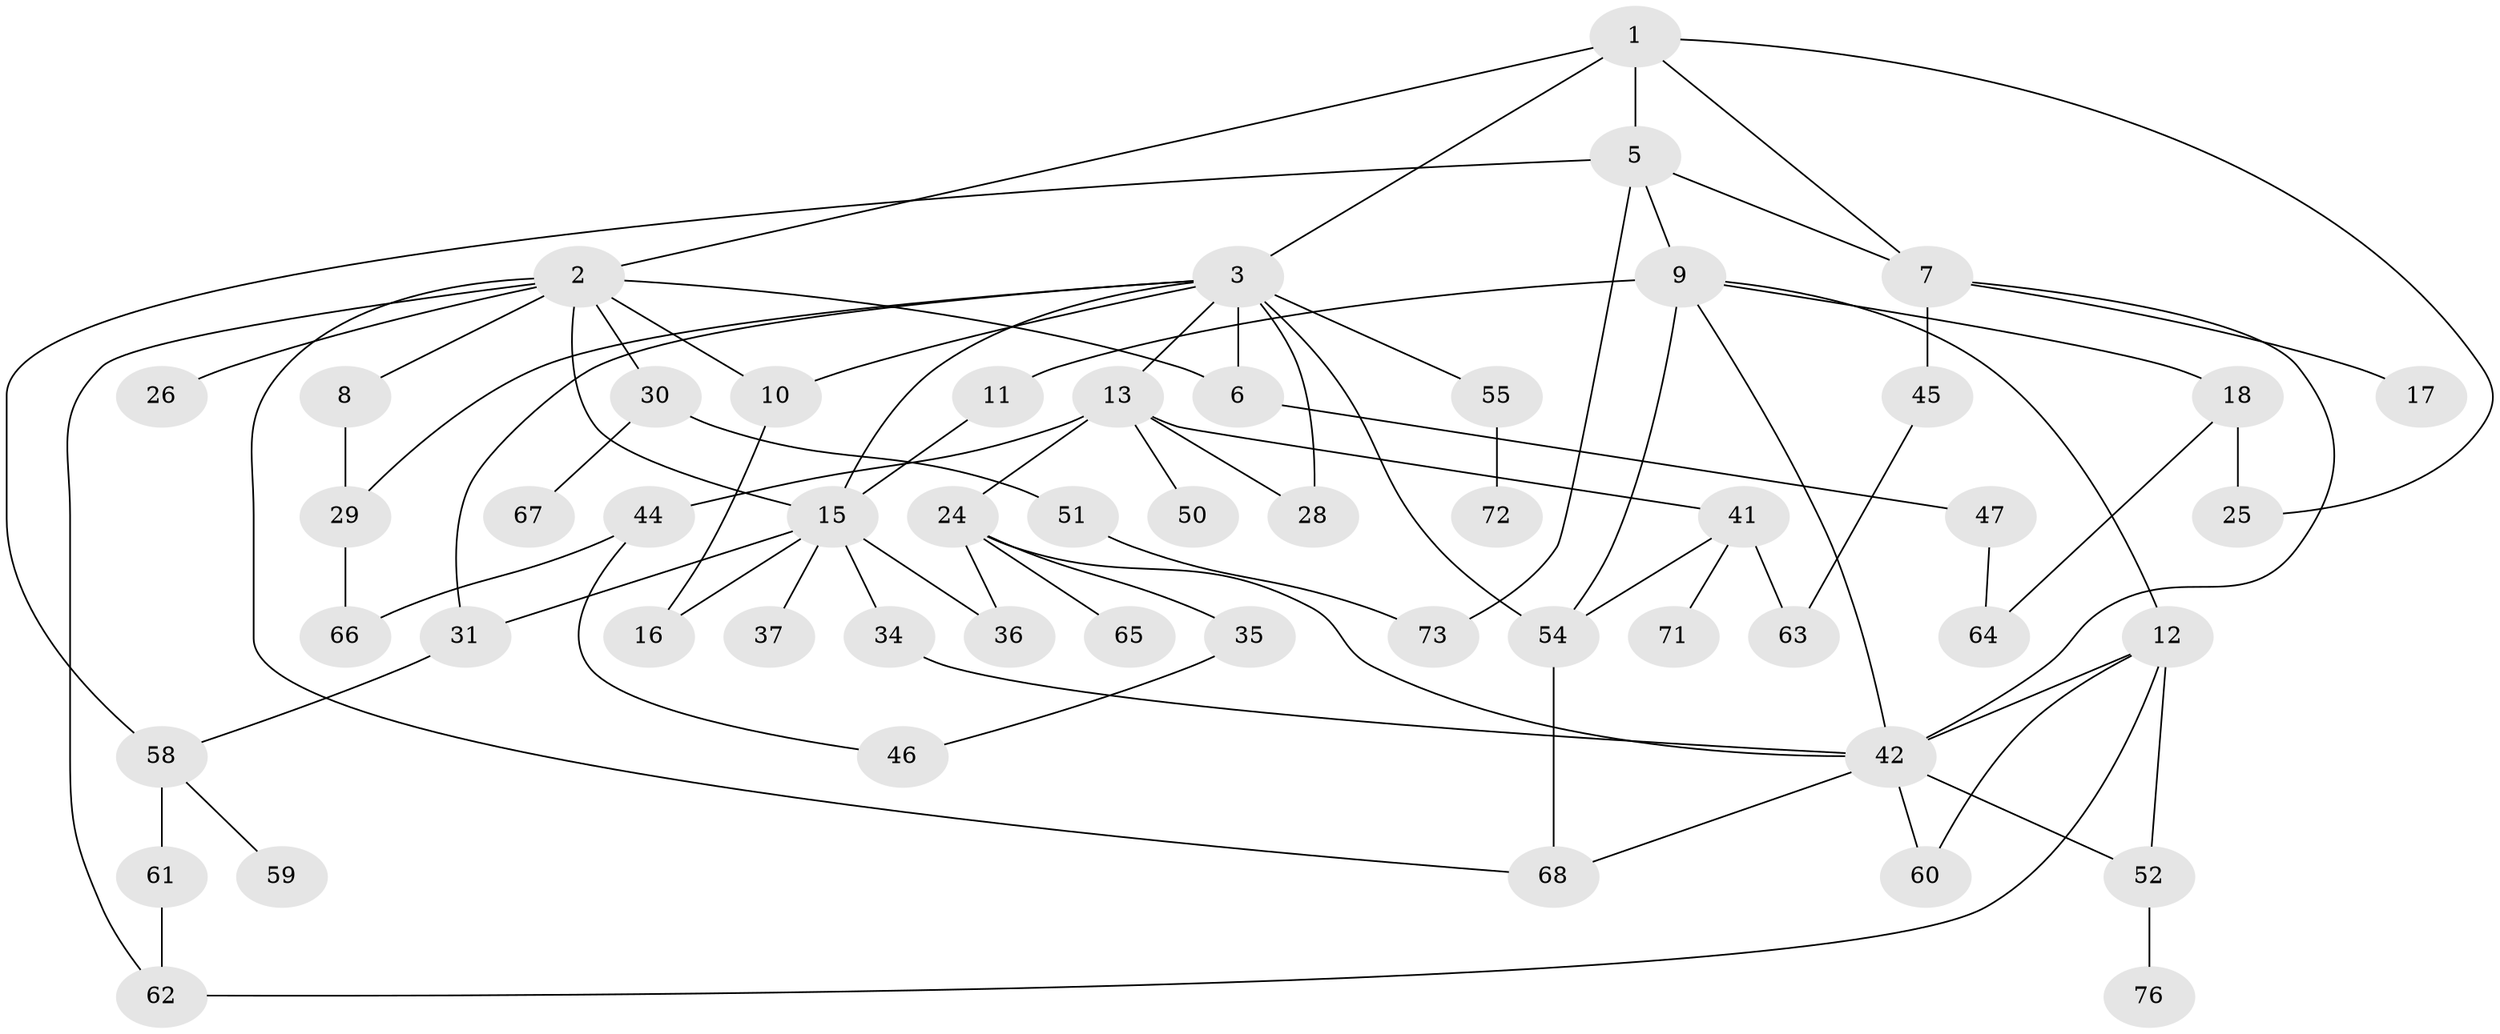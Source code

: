 // original degree distribution, {4: 0.11842105263157894, 7: 0.039473684210526314, 6: 0.013157894736842105, 3: 0.25, 5: 0.09210526315789473, 2: 0.34210526315789475, 1: 0.14473684210526316}
// Generated by graph-tools (version 1.1) at 2025/16/03/04/25 18:16:52]
// undirected, 53 vertices, 81 edges
graph export_dot {
graph [start="1"]
  node [color=gray90,style=filled];
  1 [super="+48"];
  2 [super="+21+14+4"];
  3 [super="+27"];
  5 [super="+69"];
  6 [super="+20"];
  7;
  8;
  9;
  10;
  11 [super="+38"];
  12 [super="+23"];
  13 [super="+43+19"];
  15 [super="+57+22"];
  16;
  17;
  18 [super="+56"];
  24;
  25;
  26;
  28;
  29 [super="+53+32"];
  30;
  31 [super="+33"];
  34;
  35;
  36;
  37;
  41;
  42 [super="+70"];
  44;
  45;
  46;
  47;
  50;
  51;
  52;
  54;
  55;
  58;
  59;
  60;
  61;
  62 [super="+74"];
  63;
  64;
  65;
  66;
  67;
  68;
  71;
  72;
  73;
  76;
  1 -- 2;
  1 -- 3;
  1 -- 5;
  1 -- 25;
  1 -- 7;
  2 -- 10;
  2 -- 68;
  2 -- 6 [weight=2];
  2 -- 26;
  2 -- 62;
  2 -- 15;
  2 -- 8;
  2 -- 30;
  3 -- 13;
  3 -- 31;
  3 -- 10;
  3 -- 54 [weight=2];
  3 -- 55;
  3 -- 6;
  3 -- 28;
  3 -- 29;
  3 -- 15;
  5 -- 7;
  5 -- 9;
  5 -- 73;
  5 -- 58;
  6 -- 47;
  7 -- 17;
  7 -- 45;
  7 -- 42;
  8 -- 29;
  9 -- 11 [weight=2];
  9 -- 12;
  9 -- 18;
  9 -- 42;
  9 -- 54;
  10 -- 16;
  11 -- 15;
  12 -- 62;
  12 -- 42;
  12 -- 60;
  12 -- 52;
  13 -- 41;
  13 -- 50;
  13 -- 24;
  13 -- 28;
  13 -- 44;
  15 -- 16;
  15 -- 37;
  15 -- 36 [weight=2];
  15 -- 31;
  15 -- 34;
  18 -- 25;
  18 -- 64;
  24 -- 35;
  24 -- 36;
  24 -- 65;
  24 -- 42;
  29 -- 66;
  30 -- 51;
  30 -- 67;
  31 -- 58;
  34 -- 42;
  35 -- 46;
  41 -- 63;
  41 -- 71;
  41 -- 54;
  42 -- 52;
  42 -- 60;
  42 -- 68;
  44 -- 46;
  44 -- 66;
  45 -- 63;
  47 -- 64;
  51 -- 73;
  52 -- 76;
  54 -- 68;
  55 -- 72;
  58 -- 59;
  58 -- 61;
  61 -- 62;
}
